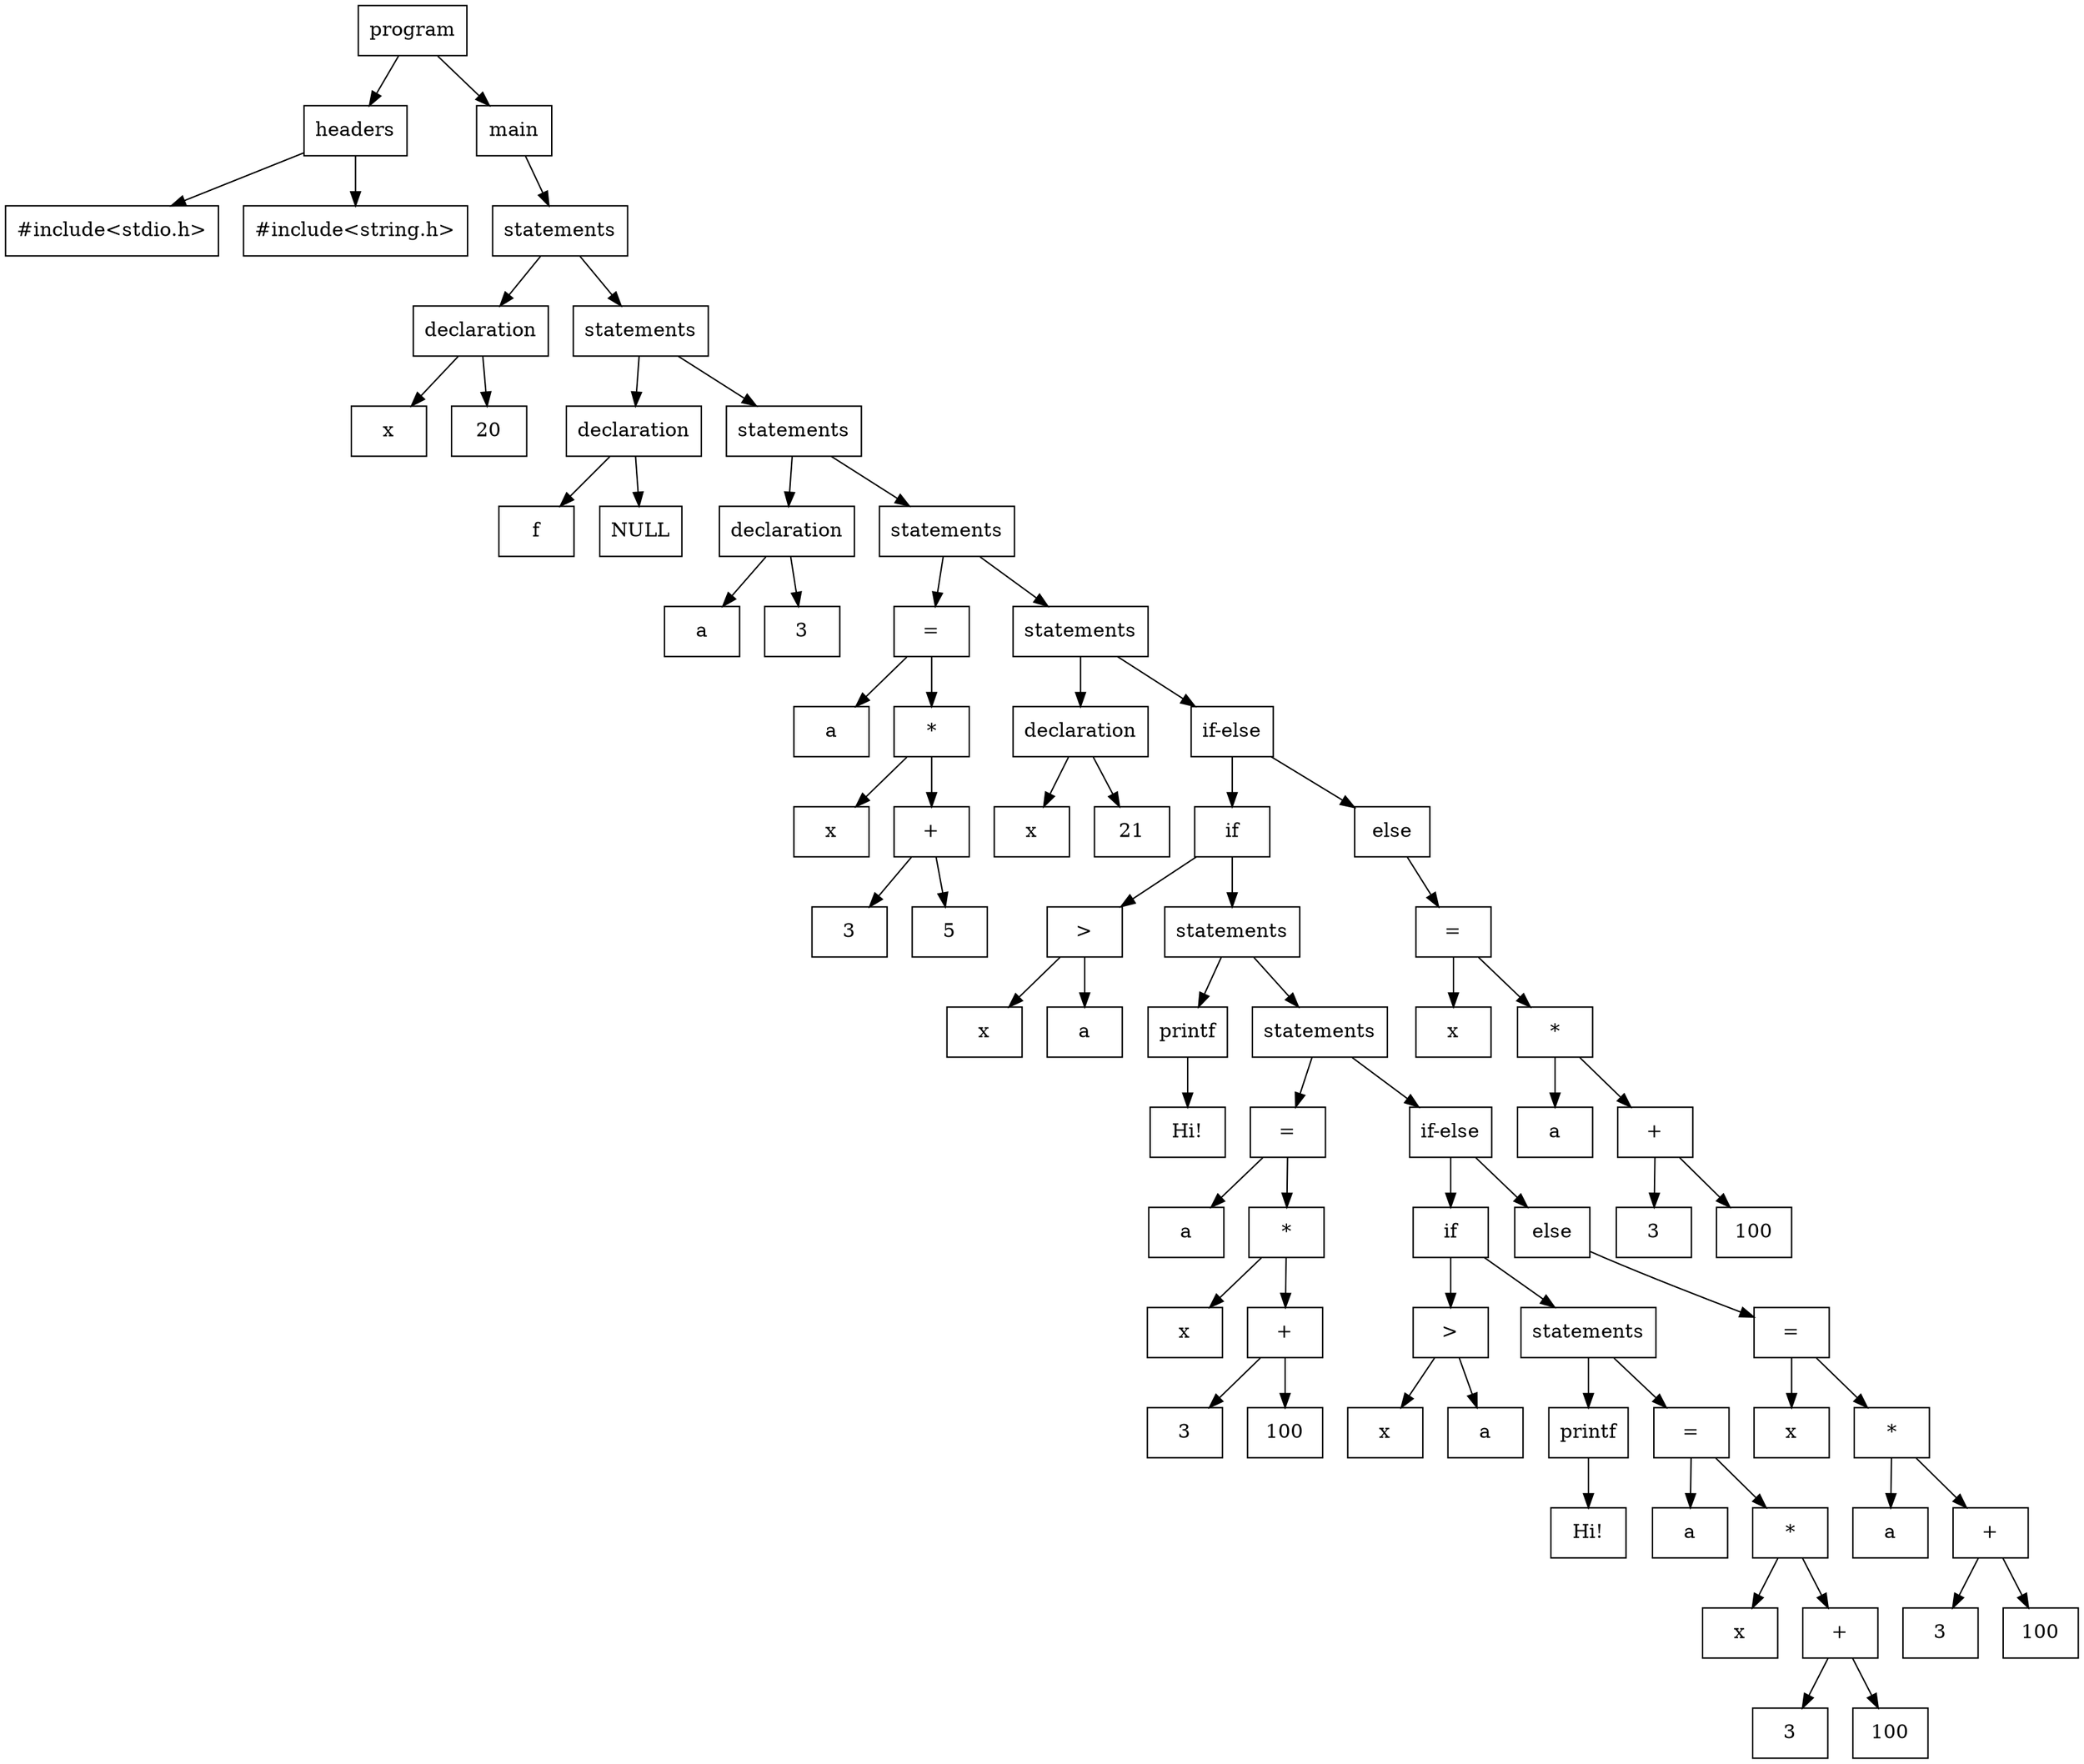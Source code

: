 digraph ParseTree {
  node [shape=box];
  "0x5d6655ed8d10" [label="program"];
  "0x5d6655ed8d10" -> "0x5d6655ed7650";
  "0x5d6655ed7650" [label="headers"];
  "0x5d6655ed7650" -> "0x5d6655ed7570";
  "0x5d6655ed7570" [label="#include<stdio.h>"];
  "0x5d6655ed7650" -> "0x5d6655ed7610";
  "0x5d6655ed7610" [label="#include<string.h>"];
  "0x5d6655ed8d10" -> "0x5d6655ed8cd0";
  "0x5d6655ed8cd0" [label="main"];
  "0x5d6655ed8cd0" -> "0x5d6655ed8c90";
  "0x5d6655ed8c90" [label="statements"];
  "0x5d6655ed8c90" -> "0x5d6655ed7830";
  "0x5d6655ed7830" [label="declaration"];
  "0x5d6655ed7830" -> "0x5d6655ed77f0";
  "0x5d6655ed77f0" [label="x"];
  "0x5d6655ed7830" -> "0x5d6655ed77b0";
  "0x5d6655ed77b0" [label="20"];
  "0x5d6655ed8c90" -> "0x5d6655ed8c50";
  "0x5d6655ed8c50" [label="statements"];
  "0x5d6655ed8c50" -> "0x5d6655ed7950";
  "0x5d6655ed7950" [label="declaration"];
  "0x5d6655ed7950" -> "0x5d6655ed7910";
  "0x5d6655ed7910" [label="f"];
  "0x5d6655ed7950" -> "0x5d6655ed78d0";
  "0x5d6655ed78d0" [label="NULL"];
  "0x5d6655ed8c50" -> "0x5d6655ed8c10";
  "0x5d6655ed8c10" [label="statements"];
  "0x5d6655ed8c10" -> "0x5d6655ed7ad0";
  "0x5d6655ed7ad0" [label="declaration"];
  "0x5d6655ed7ad0" -> "0x5d6655ed7a90";
  "0x5d6655ed7a90" [label="a"];
  "0x5d6655ed7ad0" -> "0x5d6655ed7a50";
  "0x5d6655ed7a50" [label="3"];
  "0x5d6655ed8c10" -> "0x5d6655ed8bd0";
  "0x5d6655ed8bd0" [label="statements"];
  "0x5d6655ed8bd0" -> "0x5d6655ed7cf0";
  "0x5d6655ed7cf0" [label="="];
  "0x5d6655ed7cf0" -> "0x5d6655ed7cb0";
  "0x5d6655ed7cb0" [label="a"];
  "0x5d6655ed7cf0" -> "0x5d6655ed7c70";
  "0x5d6655ed7c70" [label="*"];
  "0x5d6655ed7c70" -> "0x5d6655ed7b10";
  "0x5d6655ed7b10" [label="x"];
  "0x5d6655ed7c70" -> "0x5d6655ed7c30";
  "0x5d6655ed7c30" [label="+"];
  "0x5d6655ed7c30" -> "0x5d6655ed7b50";
  "0x5d6655ed7b50" [label="3"];
  "0x5d6655ed7c30" -> "0x5d6655ed7bf0";
  "0x5d6655ed7bf0" [label="5"];
  "0x5d6655ed8bd0" -> "0x5d6655ed8b90";
  "0x5d6655ed8b90" [label="statements"];
  "0x5d6655ed8b90" -> "0x5d6655ed7e10";
  "0x5d6655ed7e10" [label="declaration"];
  "0x5d6655ed7e10" -> "0x5d6655ed7dd0";
  "0x5d6655ed7dd0" [label="x"];
  "0x5d6655ed7e10" -> "0x5d6655ed7d90";
  "0x5d6655ed7d90" [label="21"];
  "0x5d6655ed8b90" -> "0x5d6655ed8b50";
  "0x5d6655ed8b50" [label="if-else"];
  "0x5d6655ed8b50" -> "0x5d6655ed8b10";
  "0x5d6655ed8b10" [label="if"];
  "0x5d6655ed8b10" -> "0x5d6655ed7f30";
  "0x5d6655ed7f30" [label=">"];
  "0x5d6655ed7f30" -> "0x5d6655ed7eb0";
  "0x5d6655ed7eb0" [label="x"];
  "0x5d6655ed7f30" -> "0x5d6655ed7ef0";
  "0x5d6655ed7ef0" [label="a"];
  "0x5d6655ed8b10" -> "0x5d6655ed88d0";
  "0x5d6655ed88d0" [label="statements"];
  "0x5d6655ed88d0" -> "0x5d6655ed8010";
  "0x5d6655ed8010" [label="printf"];
  "0x5d6655ed8010" -> "0x5d6655ed7fd0";
  "0x5d6655ed7fd0" [label="Hi!"];
  "0x5d6655ed88d0" -> "0x5d6655ed8890";
  "0x5d6655ed8890" [label="statements"];
  "0x5d6655ed8890" -> "0x5d6655ed8230";
  "0x5d6655ed8230" [label="="];
  "0x5d6655ed8230" -> "0x5d6655ed81f0";
  "0x5d6655ed81f0" [label="a"];
  "0x5d6655ed8230" -> "0x5d6655ed81b0";
  "0x5d6655ed81b0" [label="*"];
  "0x5d6655ed81b0" -> "0x5d6655ed8050";
  "0x5d6655ed8050" [label="x"];
  "0x5d6655ed81b0" -> "0x5d6655ed8170";
  "0x5d6655ed8170" [label="+"];
  "0x5d6655ed8170" -> "0x5d6655ed8090";
  "0x5d6655ed8090" [label="3"];
  "0x5d6655ed8170" -> "0x5d6655ed8130";
  "0x5d6655ed8130" [label="100"];
  "0x5d6655ed8890" -> "0x5d6655ed8850";
  "0x5d6655ed8850" [label="if-else"];
  "0x5d6655ed8850" -> "0x5d6655ed8810";
  "0x5d6655ed8810" [label="if"];
  "0x5d6655ed8810" -> "0x5d6655ed82f0";
  "0x5d6655ed82f0" [label=">"];
  "0x5d6655ed82f0" -> "0x5d6655ed8270";
  "0x5d6655ed8270" [label="x"];
  "0x5d6655ed82f0" -> "0x5d6655ed82b0";
  "0x5d6655ed82b0" [label="a"];
  "0x5d6655ed8810" -> "0x5d6655ed8570";
  "0x5d6655ed8570" [label="statements"];
  "0x5d6655ed8570" -> "0x5d6655ed8370";
  "0x5d6655ed8370" [label="printf"];
  "0x5d6655ed8370" -> "0x5d6655ed8330";
  "0x5d6655ed8330" [label="Hi!"];
  "0x5d6655ed8570" -> "0x5d6655ed8530";
  "0x5d6655ed8530" [label="="];
  "0x5d6655ed8530" -> "0x5d6655ed84f0";
  "0x5d6655ed84f0" [label="a"];
  "0x5d6655ed8530" -> "0x5d6655ed84b0";
  "0x5d6655ed84b0" [label="*"];
  "0x5d6655ed84b0" -> "0x5d6655ed83b0";
  "0x5d6655ed83b0" [label="x"];
  "0x5d6655ed84b0" -> "0x5d6655ed8470";
  "0x5d6655ed8470" [label="+"];
  "0x5d6655ed8470" -> "0x5d6655ed83f0";
  "0x5d6655ed83f0" [label="3"];
  "0x5d6655ed8470" -> "0x5d6655ed8430";
  "0x5d6655ed8430" [label="100"];
  "0x5d6655ed8850" -> "0x5d6655ed87d0";
  "0x5d6655ed87d0" [label="else"];
  "0x5d6655ed87d0" -> "0x5d6655ed8790";
  "0x5d6655ed8790" [label="="];
  "0x5d6655ed8790" -> "0x5d6655ed8750";
  "0x5d6655ed8750" [label="x"];
  "0x5d6655ed8790" -> "0x5d6655ed8710";
  "0x5d6655ed8710" [label="*"];
  "0x5d6655ed8710" -> "0x5d6655ed8610";
  "0x5d6655ed8610" [label="a"];
  "0x5d6655ed8710" -> "0x5d6655ed86d0";
  "0x5d6655ed86d0" [label="+"];
  "0x5d6655ed86d0" -> "0x5d6655ed8650";
  "0x5d6655ed8650" [label="3"];
  "0x5d6655ed86d0" -> "0x5d6655ed8690";
  "0x5d6655ed8690" [label="100"];
  "0x5d6655ed8b50" -> "0x5d6655ed8ad0";
  "0x5d6655ed8ad0" [label="else"];
  "0x5d6655ed8ad0" -> "0x5d6655ed8a90";
  "0x5d6655ed8a90" [label="="];
  "0x5d6655ed8a90" -> "0x5d6655ed8a50";
  "0x5d6655ed8a50" [label="x"];
  "0x5d6655ed8a90" -> "0x5d6655ed8a10";
  "0x5d6655ed8a10" [label="*"];
  "0x5d6655ed8a10" -> "0x5d6655ed8910";
  "0x5d6655ed8910" [label="a"];
  "0x5d6655ed8a10" -> "0x5d6655ed89d0";
  "0x5d6655ed89d0" [label="+"];
  "0x5d6655ed89d0" -> "0x5d6655ed8950";
  "0x5d6655ed8950" [label="3"];
  "0x5d6655ed89d0" -> "0x5d6655ed8990";
  "0x5d6655ed8990" [label="100"];
}
